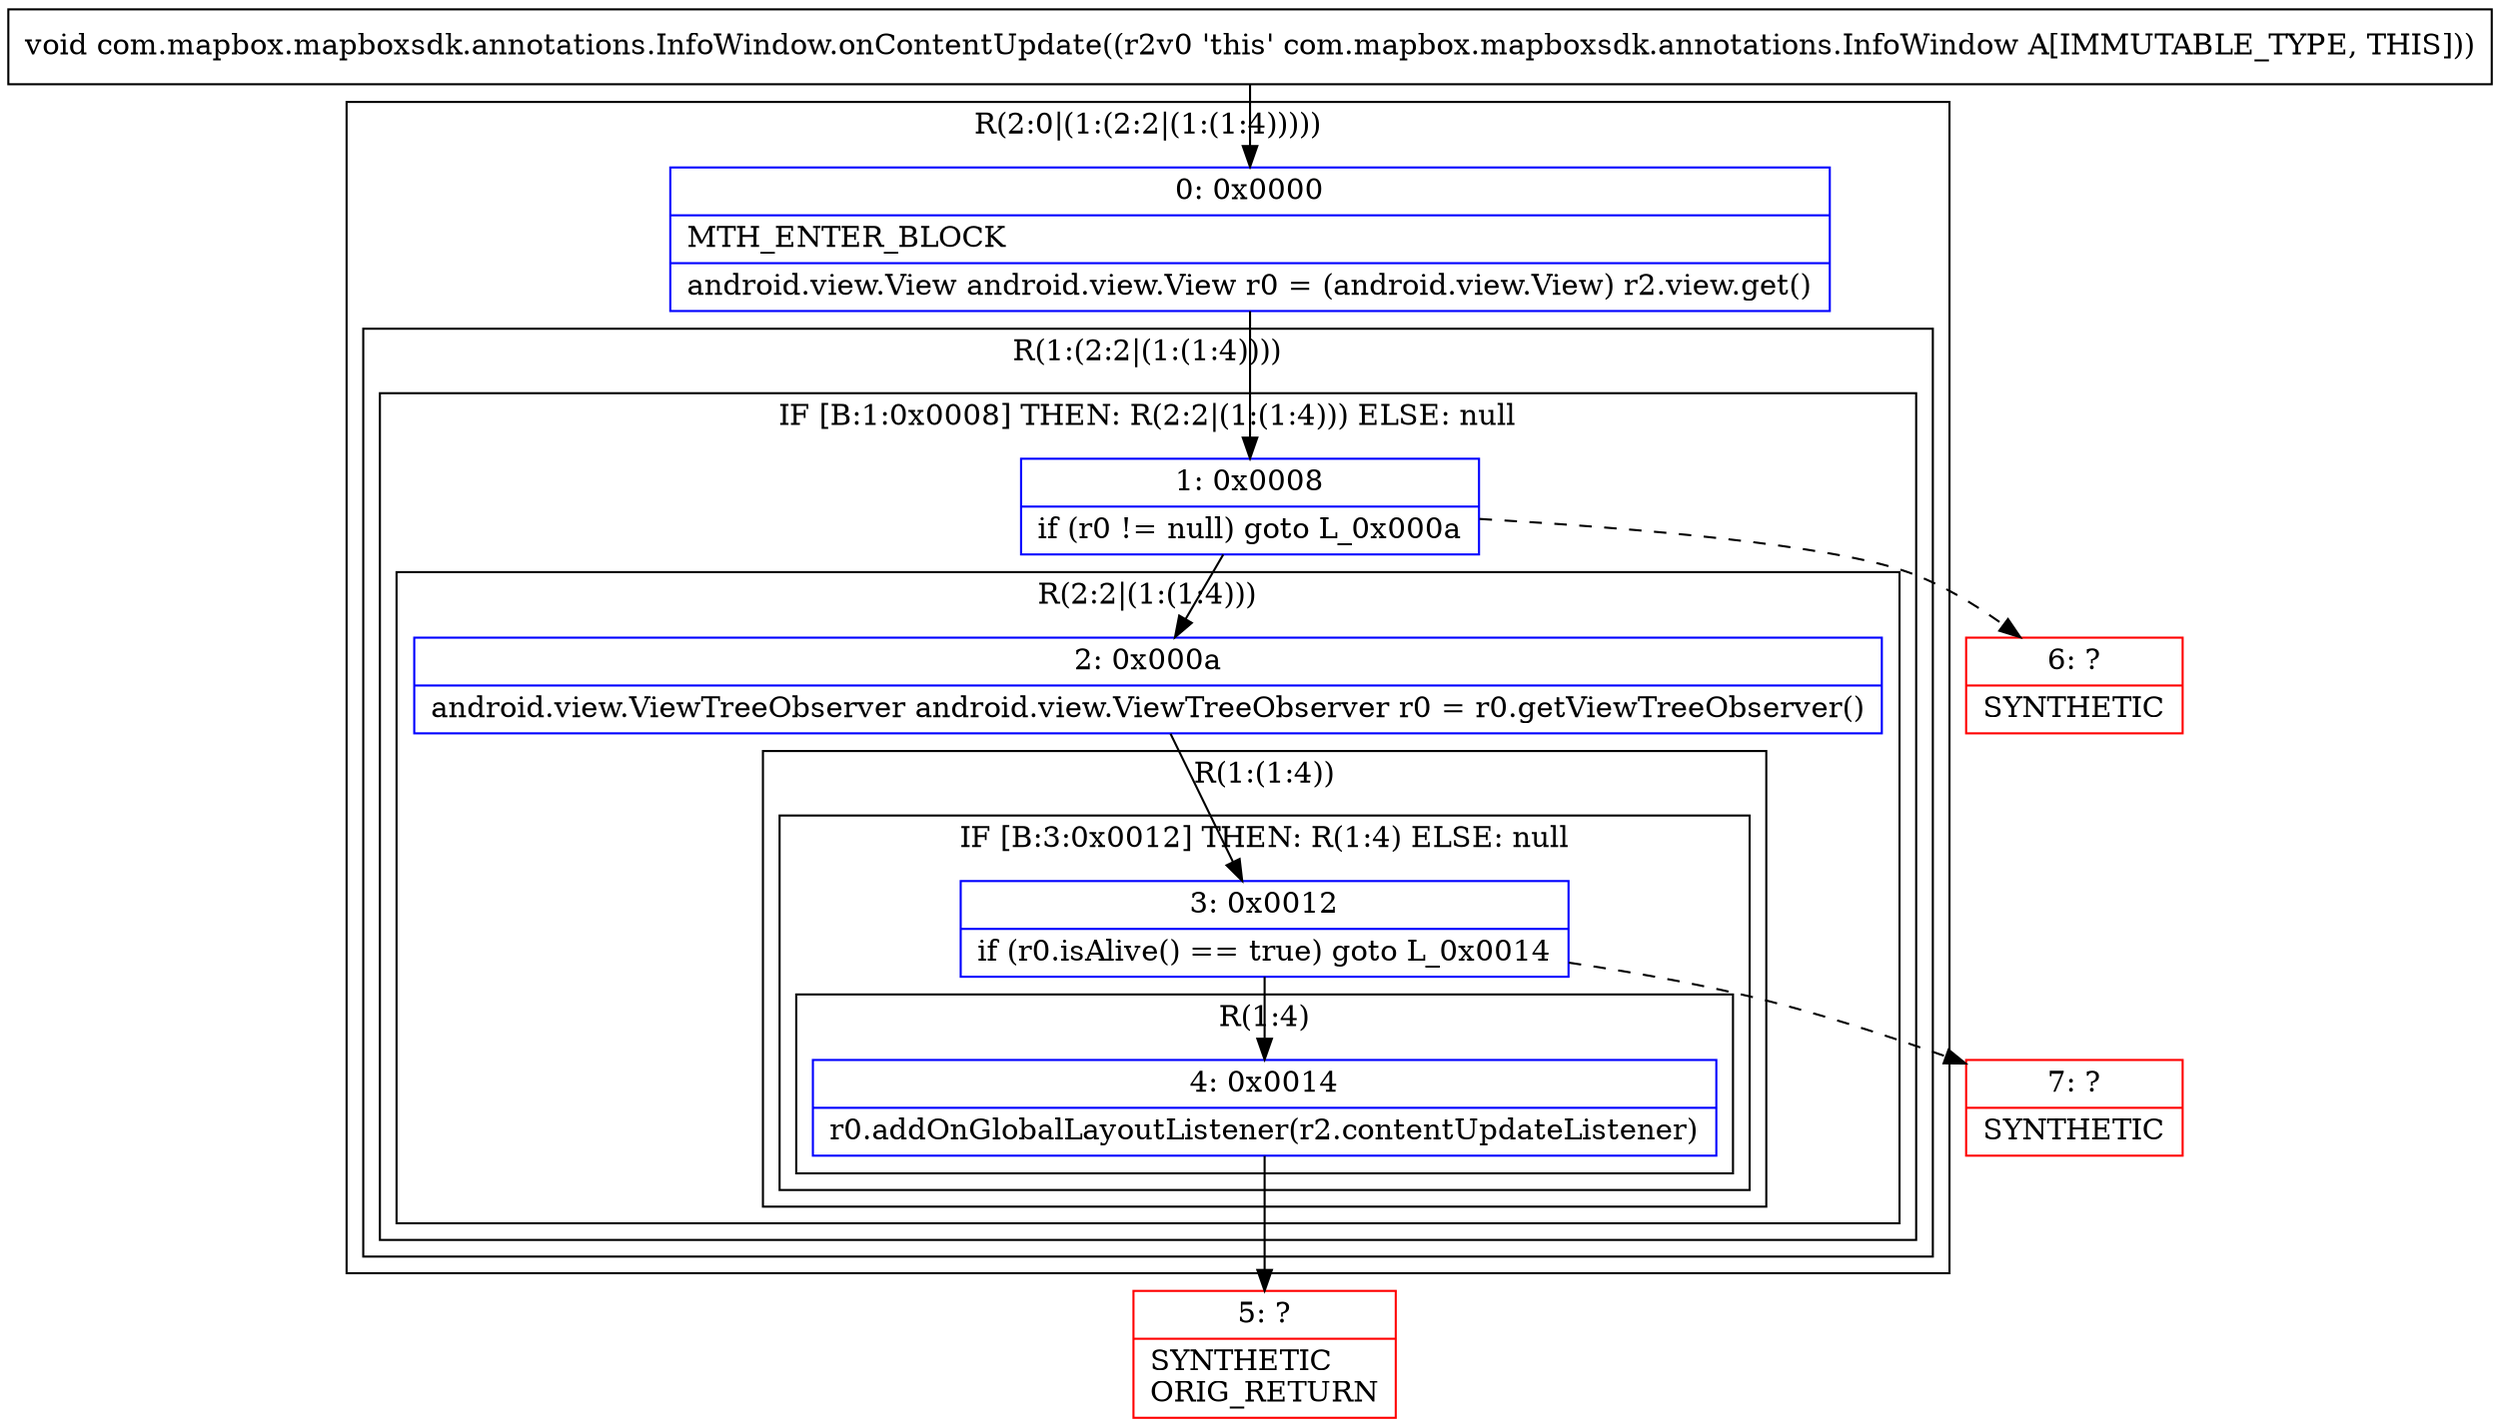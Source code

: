 digraph "CFG forcom.mapbox.mapboxsdk.annotations.InfoWindow.onContentUpdate()V" {
subgraph cluster_Region_1592752844 {
label = "R(2:0|(1:(2:2|(1:(1:4)))))";
node [shape=record,color=blue];
Node_0 [shape=record,label="{0\:\ 0x0000|MTH_ENTER_BLOCK\l|android.view.View android.view.View r0 = (android.view.View) r2.view.get()\l}"];
subgraph cluster_Region_2008971866 {
label = "R(1:(2:2|(1:(1:4))))";
node [shape=record,color=blue];
subgraph cluster_IfRegion_1619770702 {
label = "IF [B:1:0x0008] THEN: R(2:2|(1:(1:4))) ELSE: null";
node [shape=record,color=blue];
Node_1 [shape=record,label="{1\:\ 0x0008|if (r0 != null) goto L_0x000a\l}"];
subgraph cluster_Region_1114804644 {
label = "R(2:2|(1:(1:4)))";
node [shape=record,color=blue];
Node_2 [shape=record,label="{2\:\ 0x000a|android.view.ViewTreeObserver android.view.ViewTreeObserver r0 = r0.getViewTreeObserver()\l}"];
subgraph cluster_Region_229995037 {
label = "R(1:(1:4))";
node [shape=record,color=blue];
subgraph cluster_IfRegion_865895488 {
label = "IF [B:3:0x0012] THEN: R(1:4) ELSE: null";
node [shape=record,color=blue];
Node_3 [shape=record,label="{3\:\ 0x0012|if (r0.isAlive() == true) goto L_0x0014\l}"];
subgraph cluster_Region_377528805 {
label = "R(1:4)";
node [shape=record,color=blue];
Node_4 [shape=record,label="{4\:\ 0x0014|r0.addOnGlobalLayoutListener(r2.contentUpdateListener)\l}"];
}
}
}
}
}
}
}
Node_5 [shape=record,color=red,label="{5\:\ ?|SYNTHETIC\lORIG_RETURN\l}"];
Node_6 [shape=record,color=red,label="{6\:\ ?|SYNTHETIC\l}"];
Node_7 [shape=record,color=red,label="{7\:\ ?|SYNTHETIC\l}"];
MethodNode[shape=record,label="{void com.mapbox.mapboxsdk.annotations.InfoWindow.onContentUpdate((r2v0 'this' com.mapbox.mapboxsdk.annotations.InfoWindow A[IMMUTABLE_TYPE, THIS])) }"];
MethodNode -> Node_0;
Node_0 -> Node_1;
Node_1 -> Node_2;
Node_1 -> Node_6[style=dashed];
Node_2 -> Node_3;
Node_3 -> Node_4;
Node_3 -> Node_7[style=dashed];
Node_4 -> Node_5;
}

